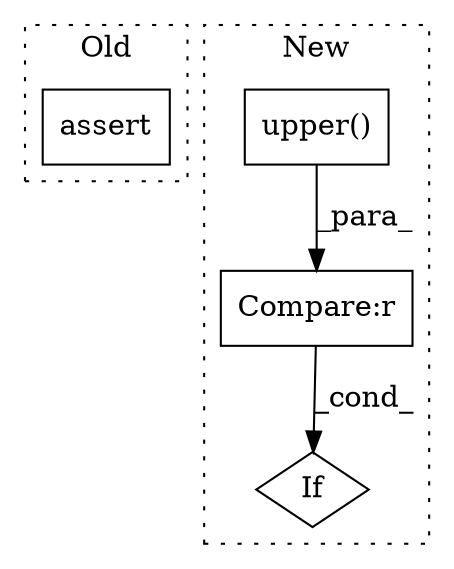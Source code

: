 digraph G {
subgraph cluster0 {
1 [label="assert" a="65" s="900" l="7" shape="box"];
label = "Old";
style="dotted";
}
subgraph cluster1 {
2 [label="upper()" a="75" s="918" l="29" shape="box"];
3 [label="If" a="96" s="867" l="3" shape="diamond"];
4 [label="Compare:r" a="40" s="896" l="51" shape="box"];
label = "New";
style="dotted";
}
2 -> 4 [label="_para_"];
4 -> 3 [label="_cond_"];
}